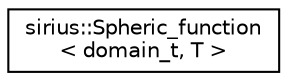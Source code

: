 digraph "Graphical Class Hierarchy"
{
 // INTERACTIVE_SVG=YES
  edge [fontname="Helvetica",fontsize="10",labelfontname="Helvetica",labelfontsize="10"];
  node [fontname="Helvetica",fontsize="10",shape=record];
  rankdir="LR";
  Node1 [label="sirius::Spheric_function\l\< domain_t, T \>",height=0.2,width=0.4,color="black", fillcolor="white", style="filled",URL="$classsirius_1_1_spheric__function.html",tooltip="Function in spherical harmonics or spherical coordinates representation. "];
}
